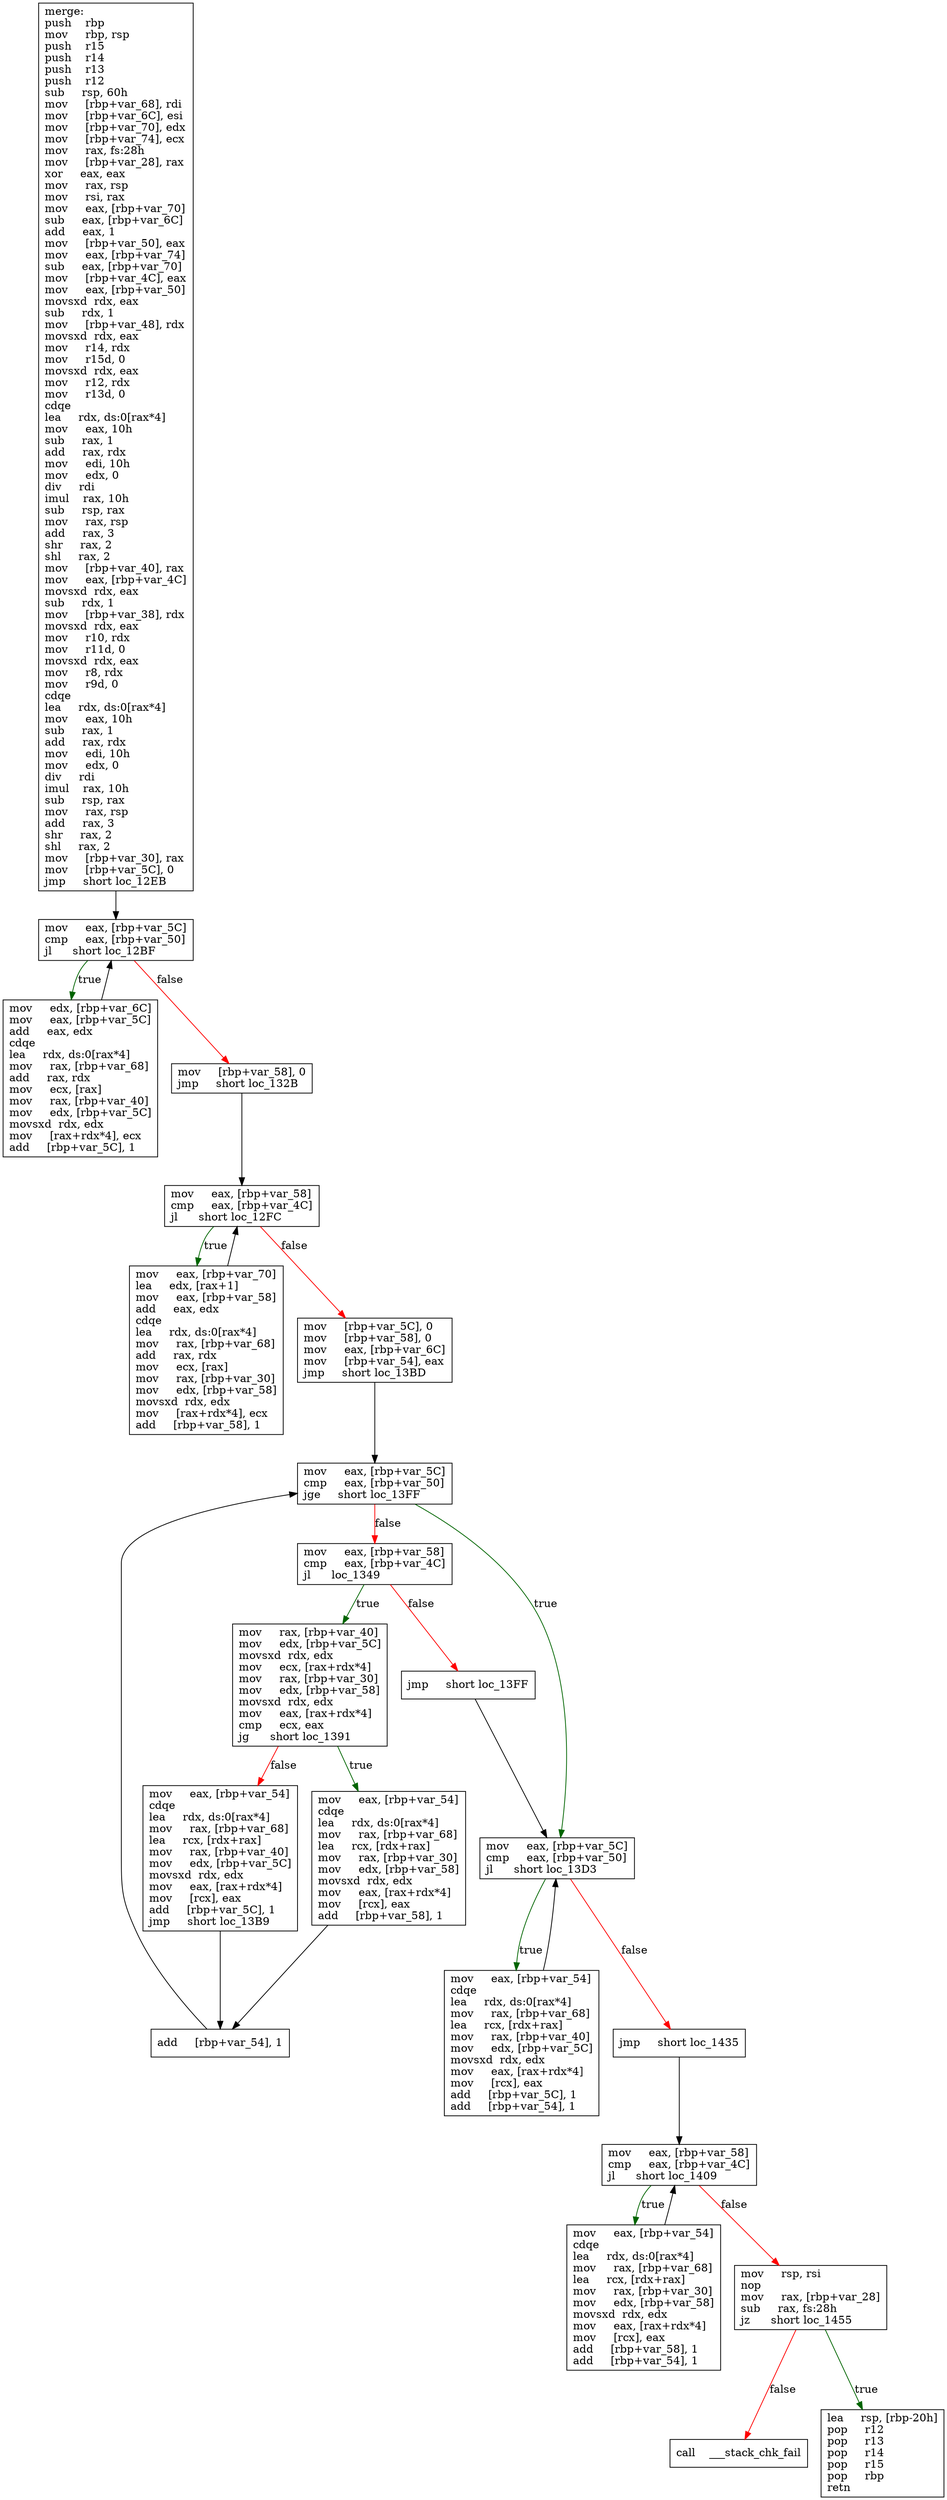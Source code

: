 digraph "merge" {
	graph [
	];
	node [
		shape = "box"
	];
	edge [
	];
	"0" [
		label = "merge:\lpush    rbp\lmov     rbp, rsp\lpush    r15\lpush    r14\lpush    r13\lpush    r12\lsub     rsp, 60h\lmov     [rbp+var_68], rdi\lmov     [rbp+var_6C], esi\lmov     [rbp+var_70], edx\lmov     [rbp+var_74], ecx\lmov     rax, fs:28h\lmov     [rbp+var_28], rax\lxor     eax, eax\lmov     rax, rsp\lmov     rsi, rax\lmov     eax, [rbp+var_70]\lsub     eax, [rbp+var_6C]\ladd     eax, 1\lmov     [rbp+var_50], eax\lmov     eax, [rbp+var_74]\lsub     eax, [rbp+var_70]\lmov     [rbp+var_4C], eax\lmov     eax, [rbp+var_50]\lmovsxd  rdx, eax\lsub     rdx, 1\lmov     [rbp+var_48], rdx\lmovsxd  rdx, eax\lmov     r14, rdx\lmov     r15d, 0\lmovsxd  rdx, eax\lmov     r12, rdx\lmov     r13d, 0\lcdqe\llea     rdx, ds:0[rax*4]\lmov     eax, 10h\lsub     rax, 1\ladd     rax, rdx\lmov     edi, 10h\lmov     edx, 0\ldiv     rdi\limul    rax, 10h\lsub     rsp, rax\lmov     rax, rsp\ladd     rax, 3\lshr     rax, 2\lshl     rax, 2\lmov     [rbp+var_40], rax\lmov     eax, [rbp+var_4C]\lmovsxd  rdx, eax\lsub     rdx, 1\lmov     [rbp+var_38], rdx\lmovsxd  rdx, eax\lmov     r10, rdx\lmov     r11d, 0\lmovsxd  rdx, eax\lmov     r8, rdx\lmov     r9d, 0\lcdqe\llea     rdx, ds:0[rax*4]\lmov     eax, 10h\lsub     rax, 1\ladd     rax, rdx\lmov     edi, 10h\lmov     edx, 0\ldiv     rdi\limul    rax, 10h\lsub     rsp, rax\lmov     rax, rsp\ladd     rax, 3\lshr     rax, 2\lshl     rax, 2\lmov     [rbp+var_30], rax\lmov     [rbp+var_5C], 0\ljmp     short loc_12EB\l"
	];
	"1" [
		label = "mov     edx, [rbp+var_6C]\lmov     eax, [rbp+var_5C]\ladd     eax, edx\lcdqe\llea     rdx, ds:0[rax*4]\lmov     rax, [rbp+var_68]\ladd     rax, rdx\lmov     ecx, [rax]\lmov     rax, [rbp+var_40]\lmov     edx, [rbp+var_5C]\lmovsxd  rdx, edx\lmov     [rax+rdx*4], ecx\ladd     [rbp+var_5C], 1\l"
	];
	"2" [
		label = "mov     eax, [rbp+var_5C]\lcmp     eax, [rbp+var_50]\ljl      short loc_12BF\l"
	];
	"3" [
		label = "mov     [rbp+var_58], 0\ljmp     short loc_132B\l"
	];
	"4" [
		label = "mov     eax, [rbp+var_70]\llea     edx, [rax+1]\lmov     eax, [rbp+var_58]\ladd     eax, edx\lcdqe\llea     rdx, ds:0[rax*4]\lmov     rax, [rbp+var_68]\ladd     rax, rdx\lmov     ecx, [rax]\lmov     rax, [rbp+var_30]\lmov     edx, [rbp+var_58]\lmovsxd  rdx, edx\lmov     [rax+rdx*4], ecx\ladd     [rbp+var_58], 1\l"
	];
	"5" [
		label = "mov     eax, [rbp+var_58]\lcmp     eax, [rbp+var_4C]\ljl      short loc_12FC\l"
	];
	"6" [
		label = "mov     [rbp+var_5C], 0\lmov     [rbp+var_58], 0\lmov     eax, [rbp+var_6C]\lmov     [rbp+var_54], eax\ljmp     short loc_13BD\l"
	];
	"7" [
		label = "mov     rax, [rbp+var_40]\lmov     edx, [rbp+var_5C]\lmovsxd  rdx, edx\lmov     ecx, [rax+rdx*4]\lmov     rax, [rbp+var_30]\lmov     edx, [rbp+var_58]\lmovsxd  rdx, edx\lmov     eax, [rax+rdx*4]\lcmp     ecx, eax\ljg      short loc_1391\l"
	];
	"8" [
		label = "mov     eax, [rbp+var_54]\lcdqe\llea     rdx, ds:0[rax*4]\lmov     rax, [rbp+var_68]\llea     rcx, [rdx+rax]\lmov     rax, [rbp+var_40]\lmov     edx, [rbp+var_5C]\lmovsxd  rdx, edx\lmov     eax, [rax+rdx*4]\lmov     [rcx], eax\ladd     [rbp+var_5C], 1\ljmp     short loc_13B9\l"
	];
	"9" [
		label = "mov     eax, [rbp+var_54]\lcdqe\llea     rdx, ds:0[rax*4]\lmov     rax, [rbp+var_68]\llea     rcx, [rdx+rax]\lmov     rax, [rbp+var_30]\lmov     edx, [rbp+var_58]\lmovsxd  rdx, edx\lmov     eax, [rax+rdx*4]\lmov     [rcx], eax\ladd     [rbp+var_58], 1\l"
	];
	"10" [
		label = "add     [rbp+var_54], 1\l"
	];
	"11" [
		label = "mov     eax, [rbp+var_5C]\lcmp     eax, [rbp+var_50]\ljge     short loc_13FF\l"
	];
	"12" [
		label = "mov     eax, [rbp+var_58]\lcmp     eax, [rbp+var_4C]\ljl      loc_1349\l"
	];
	"13" [
		label = "jmp     short loc_13FF\l"
	];
	"14" [
		label = "mov     eax, [rbp+var_54]\lcdqe\llea     rdx, ds:0[rax*4]\lmov     rax, [rbp+var_68]\llea     rcx, [rdx+rax]\lmov     rax, [rbp+var_40]\lmov     edx, [rbp+var_5C]\lmovsxd  rdx, edx\lmov     eax, [rax+rdx*4]\lmov     [rcx], eax\ladd     [rbp+var_5C], 1\ladd     [rbp+var_54], 1\l"
	];
	"15" [
		label = "mov     eax, [rbp+var_5C]\lcmp     eax, [rbp+var_50]\ljl      short loc_13D3\l"
	];
	"16" [
		label = "jmp     short loc_1435\l"
	];
	"17" [
		label = "mov     eax, [rbp+var_54]\lcdqe\llea     rdx, ds:0[rax*4]\lmov     rax, [rbp+var_68]\llea     rcx, [rdx+rax]\lmov     rax, [rbp+var_30]\lmov     edx, [rbp+var_58]\lmovsxd  rdx, edx\lmov     eax, [rax+rdx*4]\lmov     [rcx], eax\ladd     [rbp+var_58], 1\ladd     [rbp+var_54], 1\l"
	];
	"18" [
		label = "mov     eax, [rbp+var_58]\lcmp     eax, [rbp+var_4C]\ljl      short loc_1409\l"
	];
	"19" [
		label = "mov     rsp, rsi\lnop\lmov     rax, [rbp+var_28]\lsub     rax, fs:28h\ljz      short loc_1455\l"
	];
	"20" [
		label = "call    ___stack_chk_fail\l"
	];
	"21" [
		label = "lea     rsp, [rbp-20h]\lpop     r12\lpop     r13\lpop     r14\lpop     r15\lpop     rbp\lretn\l"
	];
// node 0
	"0" -> "2" [ ];
// node 1
	"1" -> "2" [ ];
// node 2
	"2" -> "1" [ label = "true", color = darkgreen ];
	"2" -> "3" [ label = "false", color = red ];
// node 3
	"3" -> "5" [ ];
// node 4
	"4" -> "5" [ ];
// node 5
	"5" -> "4" [ label = "true", color = darkgreen ];
	"5" -> "6" [ label = "false", color = red ];
// node 6
	"6" -> "11" [ ];
// node 7
	"7" -> "8" [ label = "false", color = red ];
	"7" -> "9" [ label = "true", color = darkgreen ];
// node 8
	"8" -> "10" [ ];
// node 9
	"9" -> "10" [ ];
// node 10
	"10" -> "11" [ ];
// node 11
	"11" -> "12" [ label = "false", color = red ];
	"11" -> "15" [ label = "true", color = darkgreen ];
// node 12
	"12" -> "7" [ label = "true", color = darkgreen ];
	"12" -> "13" [ label = "false", color = red ];
// node 13
	"13" -> "15" [ ];
// node 14
	"14" -> "15" [ ];
// node 15
	"15" -> "14" [ label = "true", color = darkgreen ];
	"15" -> "16" [ label = "false", color = red ];
// node 16
	"16" -> "18" [ ];
// node 17
	"17" -> "18" [ ];
// node 18
	"18" -> "17" [ label = "true", color = darkgreen ];
	"18" -> "19" [ label = "false", color = red ];
// node 19
	"19" -> "20" [ label = "false", color = red ];
	"19" -> "21" [ label = "true", color = darkgreen ];
// node 20
// node 21
}
